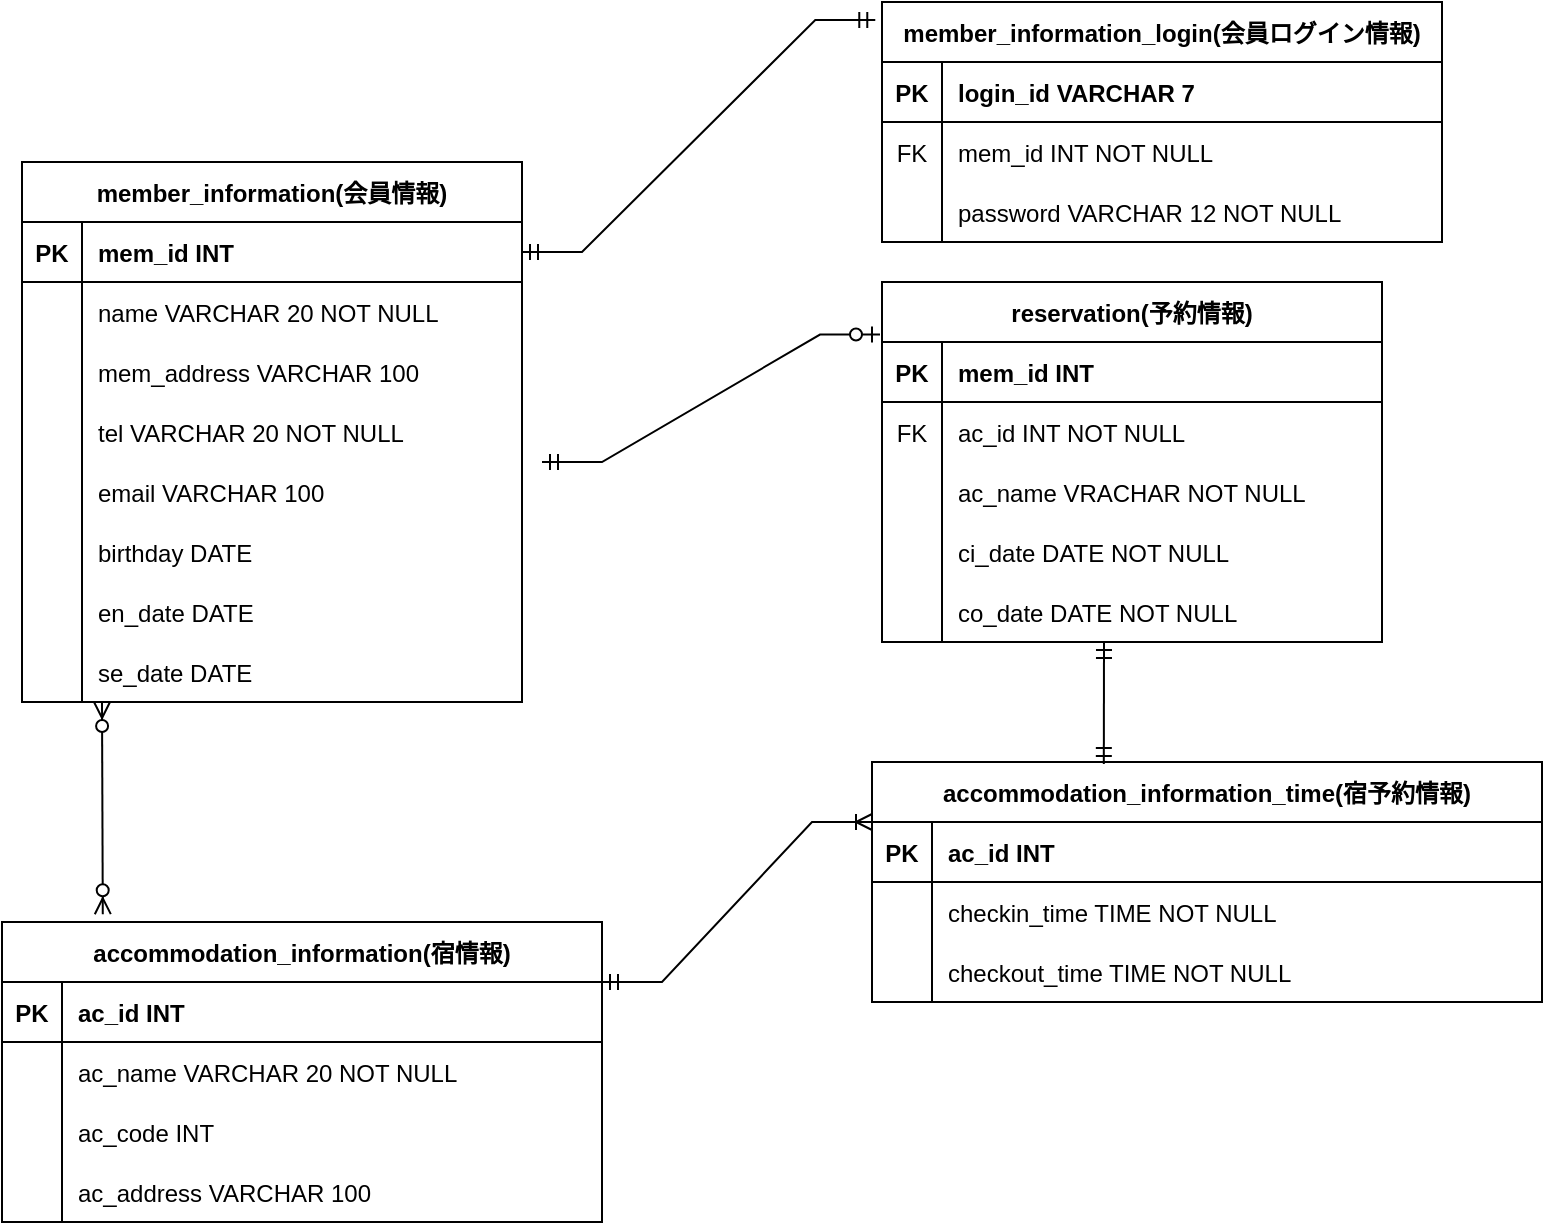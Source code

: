 <mxfile version="16.5.1" type="device"><diagram id="PTX03C8zozxvsGrrgiGg" name="ページ1"><mxGraphModel dx="1108" dy="553" grid="1" gridSize="10" guides="1" tooltips="1" connect="1" arrows="1" fold="1" page="1" pageScale="1" pageWidth="1100" pageHeight="1700" math="0" shadow="0"><root><mxCell id="0"/><mxCell id="1" parent="0"/><mxCell id="oQhTFOidL3MlDcBQ4KHN-1" value="member_information(会員情報)" style="shape=table;startSize=30;container=1;collapsible=1;childLayout=tableLayout;fixedRows=1;rowLines=0;fontStyle=1;align=center;resizeLast=1;" parent="1" vertex="1"><mxGeometry x="195" y="550" width="250" height="270" as="geometry"><mxRectangle x="330" y="570" width="150" height="30" as="alternateBounds"/></mxGeometry></mxCell><mxCell id="oQhTFOidL3MlDcBQ4KHN-2" value="" style="shape=tableRow;horizontal=0;startSize=0;swimlaneHead=0;swimlaneBody=0;fillColor=none;collapsible=0;dropTarget=0;points=[[0,0.5],[1,0.5]];portConstraint=eastwest;top=0;left=0;right=0;bottom=1;" parent="oQhTFOidL3MlDcBQ4KHN-1" vertex="1"><mxGeometry y="30" width="250" height="30" as="geometry"/></mxCell><mxCell id="oQhTFOidL3MlDcBQ4KHN-3" value="PK" style="shape=partialRectangle;connectable=0;fillColor=none;top=0;left=0;bottom=0;right=0;fontStyle=1;overflow=hidden;" parent="oQhTFOidL3MlDcBQ4KHN-2" vertex="1"><mxGeometry width="30" height="30" as="geometry"><mxRectangle width="30" height="30" as="alternateBounds"/></mxGeometry></mxCell><mxCell id="oQhTFOidL3MlDcBQ4KHN-4" value="mem_id INT" style="shape=partialRectangle;connectable=0;fillColor=none;top=0;left=0;bottom=0;right=0;align=left;spacingLeft=6;fontStyle=1;overflow=hidden;" parent="oQhTFOidL3MlDcBQ4KHN-2" vertex="1"><mxGeometry x="30" width="220" height="30" as="geometry"><mxRectangle width="220" height="30" as="alternateBounds"/></mxGeometry></mxCell><mxCell id="oQhTFOidL3MlDcBQ4KHN-5" value="" style="shape=tableRow;horizontal=0;startSize=0;swimlaneHead=0;swimlaneBody=0;fillColor=none;collapsible=0;dropTarget=0;points=[[0,0.5],[1,0.5]];portConstraint=eastwest;top=0;left=0;right=0;bottom=0;" parent="oQhTFOidL3MlDcBQ4KHN-1" vertex="1"><mxGeometry y="60" width="250" height="30" as="geometry"/></mxCell><mxCell id="oQhTFOidL3MlDcBQ4KHN-6" value="" style="shape=partialRectangle;connectable=0;fillColor=none;top=0;left=0;bottom=0;right=0;editable=1;overflow=hidden;" parent="oQhTFOidL3MlDcBQ4KHN-5" vertex="1"><mxGeometry width="30" height="30" as="geometry"><mxRectangle width="30" height="30" as="alternateBounds"/></mxGeometry></mxCell><mxCell id="oQhTFOidL3MlDcBQ4KHN-7" value="name VARCHAR 20 NOT NULL" style="shape=partialRectangle;connectable=0;fillColor=none;top=0;left=0;bottom=0;right=0;align=left;spacingLeft=6;overflow=hidden;" parent="oQhTFOidL3MlDcBQ4KHN-5" vertex="1"><mxGeometry x="30" width="220" height="30" as="geometry"><mxRectangle width="220" height="30" as="alternateBounds"/></mxGeometry></mxCell><mxCell id="oQhTFOidL3MlDcBQ4KHN-8" value="" style="shape=tableRow;horizontal=0;startSize=0;swimlaneHead=0;swimlaneBody=0;fillColor=none;collapsible=0;dropTarget=0;points=[[0,0.5],[1,0.5]];portConstraint=eastwest;top=0;left=0;right=0;bottom=0;" parent="oQhTFOidL3MlDcBQ4KHN-1" vertex="1"><mxGeometry y="90" width="250" height="30" as="geometry"/></mxCell><mxCell id="oQhTFOidL3MlDcBQ4KHN-9" value="" style="shape=partialRectangle;connectable=0;fillColor=none;top=0;left=0;bottom=0;right=0;editable=1;overflow=hidden;" parent="oQhTFOidL3MlDcBQ4KHN-8" vertex="1"><mxGeometry width="30" height="30" as="geometry"><mxRectangle width="30" height="30" as="alternateBounds"/></mxGeometry></mxCell><mxCell id="oQhTFOidL3MlDcBQ4KHN-10" value="mem_address VARCHAR 100 " style="shape=partialRectangle;connectable=0;fillColor=none;top=0;left=0;bottom=0;right=0;align=left;spacingLeft=6;overflow=hidden;" parent="oQhTFOidL3MlDcBQ4KHN-8" vertex="1"><mxGeometry x="30" width="220" height="30" as="geometry"><mxRectangle width="220" height="30" as="alternateBounds"/></mxGeometry></mxCell><mxCell id="oQhTFOidL3MlDcBQ4KHN-11" value="" style="shape=tableRow;horizontal=0;startSize=0;swimlaneHead=0;swimlaneBody=0;fillColor=none;collapsible=0;dropTarget=0;points=[[0,0.5],[1,0.5]];portConstraint=eastwest;top=0;left=0;right=0;bottom=0;" parent="oQhTFOidL3MlDcBQ4KHN-1" vertex="1"><mxGeometry y="120" width="250" height="30" as="geometry"/></mxCell><mxCell id="oQhTFOidL3MlDcBQ4KHN-12" value="" style="shape=partialRectangle;connectable=0;fillColor=none;top=0;left=0;bottom=0;right=0;editable=1;overflow=hidden;" parent="oQhTFOidL3MlDcBQ4KHN-11" vertex="1"><mxGeometry width="30" height="30" as="geometry"><mxRectangle width="30" height="30" as="alternateBounds"/></mxGeometry></mxCell><mxCell id="oQhTFOidL3MlDcBQ4KHN-13" value="tel VARCHAR 20 NOT NULL" style="shape=partialRectangle;connectable=0;fillColor=none;top=0;left=0;bottom=0;right=0;align=left;spacingLeft=6;overflow=hidden;" parent="oQhTFOidL3MlDcBQ4KHN-11" vertex="1"><mxGeometry x="30" width="220" height="30" as="geometry"><mxRectangle width="220" height="30" as="alternateBounds"/></mxGeometry></mxCell><mxCell id="oQhTFOidL3MlDcBQ4KHN-17" value="" style="shape=tableRow;horizontal=0;startSize=0;swimlaneHead=0;swimlaneBody=0;fillColor=none;collapsible=0;dropTarget=0;points=[[0,0.5],[1,0.5]];portConstraint=eastwest;top=0;left=0;right=0;bottom=0;" parent="oQhTFOidL3MlDcBQ4KHN-1" vertex="1"><mxGeometry y="150" width="250" height="30" as="geometry"/></mxCell><mxCell id="oQhTFOidL3MlDcBQ4KHN-18" value="" style="shape=partialRectangle;connectable=0;fillColor=none;top=0;left=0;bottom=0;right=0;editable=1;overflow=hidden;" parent="oQhTFOidL3MlDcBQ4KHN-17" vertex="1"><mxGeometry width="30" height="30" as="geometry"><mxRectangle width="30" height="30" as="alternateBounds"/></mxGeometry></mxCell><mxCell id="oQhTFOidL3MlDcBQ4KHN-19" value="email VARCHAR 100" style="shape=partialRectangle;connectable=0;fillColor=none;top=0;left=0;bottom=0;right=0;align=left;spacingLeft=6;overflow=hidden;" parent="oQhTFOidL3MlDcBQ4KHN-17" vertex="1"><mxGeometry x="30" width="220" height="30" as="geometry"><mxRectangle width="220" height="30" as="alternateBounds"/></mxGeometry></mxCell><mxCell id="oQhTFOidL3MlDcBQ4KHN-20" value="" style="shape=tableRow;horizontal=0;startSize=0;swimlaneHead=0;swimlaneBody=0;fillColor=none;collapsible=0;dropTarget=0;points=[[0,0.5],[1,0.5]];portConstraint=eastwest;top=0;left=0;right=0;bottom=0;" parent="oQhTFOidL3MlDcBQ4KHN-1" vertex="1"><mxGeometry y="180" width="250" height="30" as="geometry"/></mxCell><mxCell id="oQhTFOidL3MlDcBQ4KHN-21" value="" style="shape=partialRectangle;connectable=0;fillColor=none;top=0;left=0;bottom=0;right=0;editable=1;overflow=hidden;" parent="oQhTFOidL3MlDcBQ4KHN-20" vertex="1"><mxGeometry width="30" height="30" as="geometry"><mxRectangle width="30" height="30" as="alternateBounds"/></mxGeometry></mxCell><mxCell id="oQhTFOidL3MlDcBQ4KHN-22" value="birthday DATE" style="shape=partialRectangle;connectable=0;fillColor=none;top=0;left=0;bottom=0;right=0;align=left;spacingLeft=6;overflow=hidden;" parent="oQhTFOidL3MlDcBQ4KHN-20" vertex="1"><mxGeometry x="30" width="220" height="30" as="geometry"><mxRectangle width="220" height="30" as="alternateBounds"/></mxGeometry></mxCell><mxCell id="oQhTFOidL3MlDcBQ4KHN-23" value="" style="shape=tableRow;horizontal=0;startSize=0;swimlaneHead=0;swimlaneBody=0;fillColor=none;collapsible=0;dropTarget=0;points=[[0,0.5],[1,0.5]];portConstraint=eastwest;top=0;left=0;right=0;bottom=0;" parent="oQhTFOidL3MlDcBQ4KHN-1" vertex="1"><mxGeometry y="210" width="250" height="30" as="geometry"/></mxCell><mxCell id="oQhTFOidL3MlDcBQ4KHN-24" value="" style="shape=partialRectangle;connectable=0;fillColor=none;top=0;left=0;bottom=0;right=0;editable=1;overflow=hidden;" parent="oQhTFOidL3MlDcBQ4KHN-23" vertex="1"><mxGeometry width="30" height="30" as="geometry"><mxRectangle width="30" height="30" as="alternateBounds"/></mxGeometry></mxCell><mxCell id="oQhTFOidL3MlDcBQ4KHN-25" value="en_date DATE" style="shape=partialRectangle;connectable=0;fillColor=none;top=0;left=0;bottom=0;right=0;align=left;spacingLeft=6;overflow=hidden;" parent="oQhTFOidL3MlDcBQ4KHN-23" vertex="1"><mxGeometry x="30" width="220" height="30" as="geometry"><mxRectangle width="220" height="30" as="alternateBounds"/></mxGeometry></mxCell><mxCell id="oQhTFOidL3MlDcBQ4KHN-26" value="" style="shape=tableRow;horizontal=0;startSize=0;swimlaneHead=0;swimlaneBody=0;fillColor=none;collapsible=0;dropTarget=0;points=[[0,0.5],[1,0.5]];portConstraint=eastwest;top=0;left=0;right=0;bottom=0;" parent="oQhTFOidL3MlDcBQ4KHN-1" vertex="1"><mxGeometry y="240" width="250" height="30" as="geometry"/></mxCell><mxCell id="oQhTFOidL3MlDcBQ4KHN-27" value="" style="shape=partialRectangle;connectable=0;fillColor=none;top=0;left=0;bottom=0;right=0;editable=1;overflow=hidden;" parent="oQhTFOidL3MlDcBQ4KHN-26" vertex="1"><mxGeometry width="30" height="30" as="geometry"><mxRectangle width="30" height="30" as="alternateBounds"/></mxGeometry></mxCell><mxCell id="oQhTFOidL3MlDcBQ4KHN-28" value="se_date DATE" style="shape=partialRectangle;connectable=0;fillColor=none;top=0;left=0;bottom=0;right=0;align=left;spacingLeft=6;overflow=hidden;" parent="oQhTFOidL3MlDcBQ4KHN-26" vertex="1"><mxGeometry x="30" width="220" height="30" as="geometry"><mxRectangle width="220" height="30" as="alternateBounds"/></mxGeometry></mxCell><mxCell id="oQhTFOidL3MlDcBQ4KHN-29" value="member_information_login(会員ログイン情報)" style="shape=table;startSize=30;container=1;collapsible=1;childLayout=tableLayout;fixedRows=1;rowLines=0;fontStyle=1;align=center;resizeLast=1;" parent="1" vertex="1"><mxGeometry x="625" y="470" width="280" height="120" as="geometry"/></mxCell><mxCell id="oQhTFOidL3MlDcBQ4KHN-30" value="" style="shape=tableRow;horizontal=0;startSize=0;swimlaneHead=0;swimlaneBody=0;fillColor=none;collapsible=0;dropTarget=0;points=[[0,0.5],[1,0.5]];portConstraint=eastwest;top=0;left=0;right=0;bottom=1;" parent="oQhTFOidL3MlDcBQ4KHN-29" vertex="1"><mxGeometry y="30" width="280" height="30" as="geometry"/></mxCell><mxCell id="oQhTFOidL3MlDcBQ4KHN-31" value="PK" style="shape=partialRectangle;connectable=0;fillColor=none;top=0;left=0;bottom=0;right=0;fontStyle=1;overflow=hidden;" parent="oQhTFOidL3MlDcBQ4KHN-30" vertex="1"><mxGeometry width="30" height="30" as="geometry"><mxRectangle width="30" height="30" as="alternateBounds"/></mxGeometry></mxCell><mxCell id="oQhTFOidL3MlDcBQ4KHN-32" value="login_id VARCHAR 7" style="shape=partialRectangle;connectable=0;fillColor=none;top=0;left=0;bottom=0;right=0;align=left;spacingLeft=6;fontStyle=1;overflow=hidden;" parent="oQhTFOidL3MlDcBQ4KHN-30" vertex="1"><mxGeometry x="30" width="250" height="30" as="geometry"><mxRectangle width="250" height="30" as="alternateBounds"/></mxGeometry></mxCell><mxCell id="oQhTFOidL3MlDcBQ4KHN-33" value="" style="shape=tableRow;horizontal=0;startSize=0;swimlaneHead=0;swimlaneBody=0;fillColor=none;collapsible=0;dropTarget=0;points=[[0,0.5],[1,0.5]];portConstraint=eastwest;top=0;left=0;right=0;bottom=0;" parent="oQhTFOidL3MlDcBQ4KHN-29" vertex="1"><mxGeometry y="60" width="280" height="30" as="geometry"/></mxCell><mxCell id="oQhTFOidL3MlDcBQ4KHN-34" value="FK" style="shape=partialRectangle;connectable=0;fillColor=none;top=0;left=0;bottom=0;right=0;editable=1;overflow=hidden;" parent="oQhTFOidL3MlDcBQ4KHN-33" vertex="1"><mxGeometry width="30" height="30" as="geometry"><mxRectangle width="30" height="30" as="alternateBounds"/></mxGeometry></mxCell><mxCell id="oQhTFOidL3MlDcBQ4KHN-35" value="mem_id INT NOT NULL" style="shape=partialRectangle;connectable=0;fillColor=none;top=0;left=0;bottom=0;right=0;align=left;spacingLeft=6;overflow=hidden;" parent="oQhTFOidL3MlDcBQ4KHN-33" vertex="1"><mxGeometry x="30" width="250" height="30" as="geometry"><mxRectangle width="250" height="30" as="alternateBounds"/></mxGeometry></mxCell><mxCell id="oQhTFOidL3MlDcBQ4KHN-36" value="" style="shape=tableRow;horizontal=0;startSize=0;swimlaneHead=0;swimlaneBody=0;fillColor=none;collapsible=0;dropTarget=0;points=[[0,0.5],[1,0.5]];portConstraint=eastwest;top=0;left=0;right=0;bottom=0;" parent="oQhTFOidL3MlDcBQ4KHN-29" vertex="1"><mxGeometry y="90" width="280" height="30" as="geometry"/></mxCell><mxCell id="oQhTFOidL3MlDcBQ4KHN-37" value="" style="shape=partialRectangle;connectable=0;fillColor=none;top=0;left=0;bottom=0;right=0;editable=1;overflow=hidden;" parent="oQhTFOidL3MlDcBQ4KHN-36" vertex="1"><mxGeometry width="30" height="30" as="geometry"><mxRectangle width="30" height="30" as="alternateBounds"/></mxGeometry></mxCell><mxCell id="oQhTFOidL3MlDcBQ4KHN-38" value="password VARCHAR 12 NOT NULL" style="shape=partialRectangle;connectable=0;fillColor=none;top=0;left=0;bottom=0;right=0;align=left;spacingLeft=6;overflow=hidden;" parent="oQhTFOidL3MlDcBQ4KHN-36" vertex="1"><mxGeometry x="30" width="250" height="30" as="geometry"><mxRectangle width="250" height="30" as="alternateBounds"/></mxGeometry></mxCell><mxCell id="tTAAp74AXtqpUZNpE7kD-1" value="accommodation_information(宿情報)" style="shape=table;startSize=30;container=1;collapsible=1;childLayout=tableLayout;fixedRows=1;rowLines=0;fontStyle=1;align=center;resizeLast=1;" parent="1" vertex="1"><mxGeometry x="185" y="930" width="300" height="150" as="geometry"/></mxCell><mxCell id="tTAAp74AXtqpUZNpE7kD-2" value="" style="shape=tableRow;horizontal=0;startSize=0;swimlaneHead=0;swimlaneBody=0;fillColor=none;collapsible=0;dropTarget=0;points=[[0,0.5],[1,0.5]];portConstraint=eastwest;top=0;left=0;right=0;bottom=1;" parent="tTAAp74AXtqpUZNpE7kD-1" vertex="1"><mxGeometry y="30" width="300" height="30" as="geometry"/></mxCell><mxCell id="tTAAp74AXtqpUZNpE7kD-3" value="PK" style="shape=partialRectangle;connectable=0;fillColor=none;top=0;left=0;bottom=0;right=0;fontStyle=1;overflow=hidden;" parent="tTAAp74AXtqpUZNpE7kD-2" vertex="1"><mxGeometry width="30" height="30" as="geometry"><mxRectangle width="30" height="30" as="alternateBounds"/></mxGeometry></mxCell><mxCell id="tTAAp74AXtqpUZNpE7kD-4" value="ac_id INT" style="shape=partialRectangle;connectable=0;fillColor=none;top=0;left=0;bottom=0;right=0;align=left;spacingLeft=6;fontStyle=1;overflow=hidden;" parent="tTAAp74AXtqpUZNpE7kD-2" vertex="1"><mxGeometry x="30" width="270" height="30" as="geometry"><mxRectangle width="270" height="30" as="alternateBounds"/></mxGeometry></mxCell><mxCell id="tTAAp74AXtqpUZNpE7kD-5" value="" style="shape=tableRow;horizontal=0;startSize=0;swimlaneHead=0;swimlaneBody=0;fillColor=none;collapsible=0;dropTarget=0;points=[[0,0.5],[1,0.5]];portConstraint=eastwest;top=0;left=0;right=0;bottom=0;" parent="tTAAp74AXtqpUZNpE7kD-1" vertex="1"><mxGeometry y="60" width="300" height="30" as="geometry"/></mxCell><mxCell id="tTAAp74AXtqpUZNpE7kD-6" value="" style="shape=partialRectangle;connectable=0;fillColor=none;top=0;left=0;bottom=0;right=0;editable=1;overflow=hidden;" parent="tTAAp74AXtqpUZNpE7kD-5" vertex="1"><mxGeometry width="30" height="30" as="geometry"><mxRectangle width="30" height="30" as="alternateBounds"/></mxGeometry></mxCell><mxCell id="tTAAp74AXtqpUZNpE7kD-7" value="ac_name VARCHAR 20 NOT NULL" style="shape=partialRectangle;connectable=0;fillColor=none;top=0;left=0;bottom=0;right=0;align=left;spacingLeft=6;overflow=hidden;" parent="tTAAp74AXtqpUZNpE7kD-5" vertex="1"><mxGeometry x="30" width="270" height="30" as="geometry"><mxRectangle width="270" height="30" as="alternateBounds"/></mxGeometry></mxCell><mxCell id="tTAAp74AXtqpUZNpE7kD-8" value="" style="shape=tableRow;horizontal=0;startSize=0;swimlaneHead=0;swimlaneBody=0;fillColor=none;collapsible=0;dropTarget=0;points=[[0,0.5],[1,0.5]];portConstraint=eastwest;top=0;left=0;right=0;bottom=0;" parent="tTAAp74AXtqpUZNpE7kD-1" vertex="1"><mxGeometry y="90" width="300" height="30" as="geometry"/></mxCell><mxCell id="tTAAp74AXtqpUZNpE7kD-9" value="" style="shape=partialRectangle;connectable=0;fillColor=none;top=0;left=0;bottom=0;right=0;editable=1;overflow=hidden;" parent="tTAAp74AXtqpUZNpE7kD-8" vertex="1"><mxGeometry width="30" height="30" as="geometry"><mxRectangle width="30" height="30" as="alternateBounds"/></mxGeometry></mxCell><mxCell id="tTAAp74AXtqpUZNpE7kD-10" value="ac_code INT" style="shape=partialRectangle;connectable=0;fillColor=none;top=0;left=0;bottom=0;right=0;align=left;spacingLeft=6;overflow=hidden;" parent="tTAAp74AXtqpUZNpE7kD-8" vertex="1"><mxGeometry x="30" width="270" height="30" as="geometry"><mxRectangle width="270" height="30" as="alternateBounds"/></mxGeometry></mxCell><mxCell id="tTAAp74AXtqpUZNpE7kD-11" value="" style="shape=tableRow;horizontal=0;startSize=0;swimlaneHead=0;swimlaneBody=0;fillColor=none;collapsible=0;dropTarget=0;points=[[0,0.5],[1,0.5]];portConstraint=eastwest;top=0;left=0;right=0;bottom=0;" parent="tTAAp74AXtqpUZNpE7kD-1" vertex="1"><mxGeometry y="120" width="300" height="30" as="geometry"/></mxCell><mxCell id="tTAAp74AXtqpUZNpE7kD-12" value="" style="shape=partialRectangle;connectable=0;fillColor=none;top=0;left=0;bottom=0;right=0;editable=1;overflow=hidden;" parent="tTAAp74AXtqpUZNpE7kD-11" vertex="1"><mxGeometry width="30" height="30" as="geometry"><mxRectangle width="30" height="30" as="alternateBounds"/></mxGeometry></mxCell><mxCell id="tTAAp74AXtqpUZNpE7kD-13" value="ac_address VARCHAR 100" style="shape=partialRectangle;connectable=0;fillColor=none;top=0;left=0;bottom=0;right=0;align=left;spacingLeft=6;overflow=hidden;" parent="tTAAp74AXtqpUZNpE7kD-11" vertex="1"><mxGeometry x="30" width="270" height="30" as="geometry"><mxRectangle width="270" height="30" as="alternateBounds"/></mxGeometry></mxCell><mxCell id="tTAAp74AXtqpUZNpE7kD-15" value="accommodation_information_time(宿予約情報)" style="shape=table;startSize=30;container=1;collapsible=1;childLayout=tableLayout;fixedRows=1;rowLines=0;fontStyle=1;align=center;resizeLast=1;" parent="1" vertex="1"><mxGeometry x="620" y="850" width="335" height="120" as="geometry"/></mxCell><mxCell id="tTAAp74AXtqpUZNpE7kD-16" value="" style="shape=tableRow;horizontal=0;startSize=0;swimlaneHead=0;swimlaneBody=0;fillColor=none;collapsible=0;dropTarget=0;points=[[0,0.5],[1,0.5]];portConstraint=eastwest;top=0;left=0;right=0;bottom=1;" parent="tTAAp74AXtqpUZNpE7kD-15" vertex="1"><mxGeometry y="30" width="335" height="30" as="geometry"/></mxCell><mxCell id="tTAAp74AXtqpUZNpE7kD-17" value="PK" style="shape=partialRectangle;connectable=0;fillColor=none;top=0;left=0;bottom=0;right=0;fontStyle=1;overflow=hidden;" parent="tTAAp74AXtqpUZNpE7kD-16" vertex="1"><mxGeometry width="30" height="30" as="geometry"><mxRectangle width="30" height="30" as="alternateBounds"/></mxGeometry></mxCell><mxCell id="tTAAp74AXtqpUZNpE7kD-18" value="ac_id INT" style="shape=partialRectangle;connectable=0;fillColor=none;top=0;left=0;bottom=0;right=0;align=left;spacingLeft=6;fontStyle=1;overflow=hidden;" parent="tTAAp74AXtqpUZNpE7kD-16" vertex="1"><mxGeometry x="30" width="305" height="30" as="geometry"><mxRectangle width="305" height="30" as="alternateBounds"/></mxGeometry></mxCell><mxCell id="tTAAp74AXtqpUZNpE7kD-19" value="" style="shape=tableRow;horizontal=0;startSize=0;swimlaneHead=0;swimlaneBody=0;fillColor=none;collapsible=0;dropTarget=0;points=[[0,0.5],[1,0.5]];portConstraint=eastwest;top=0;left=0;right=0;bottom=0;" parent="tTAAp74AXtqpUZNpE7kD-15" vertex="1"><mxGeometry y="60" width="335" height="30" as="geometry"/></mxCell><mxCell id="tTAAp74AXtqpUZNpE7kD-20" value="" style="shape=partialRectangle;connectable=0;fillColor=none;top=0;left=0;bottom=0;right=0;editable=1;overflow=hidden;" parent="tTAAp74AXtqpUZNpE7kD-19" vertex="1"><mxGeometry width="30" height="30" as="geometry"><mxRectangle width="30" height="30" as="alternateBounds"/></mxGeometry></mxCell><mxCell id="tTAAp74AXtqpUZNpE7kD-21" value="checkin_time TIME NOT NULL" style="shape=partialRectangle;connectable=0;fillColor=none;top=0;left=0;bottom=0;right=0;align=left;spacingLeft=6;overflow=hidden;" parent="tTAAp74AXtqpUZNpE7kD-19" vertex="1"><mxGeometry x="30" width="305" height="30" as="geometry"><mxRectangle width="305" height="30" as="alternateBounds"/></mxGeometry></mxCell><mxCell id="tTAAp74AXtqpUZNpE7kD-22" value="" style="shape=tableRow;horizontal=0;startSize=0;swimlaneHead=0;swimlaneBody=0;fillColor=none;collapsible=0;dropTarget=0;points=[[0,0.5],[1,0.5]];portConstraint=eastwest;top=0;left=0;right=0;bottom=0;" parent="tTAAp74AXtqpUZNpE7kD-15" vertex="1"><mxGeometry y="90" width="335" height="30" as="geometry"/></mxCell><mxCell id="tTAAp74AXtqpUZNpE7kD-23" value="" style="shape=partialRectangle;connectable=0;fillColor=none;top=0;left=0;bottom=0;right=0;editable=1;overflow=hidden;" parent="tTAAp74AXtqpUZNpE7kD-22" vertex="1"><mxGeometry width="30" height="30" as="geometry"><mxRectangle width="30" height="30" as="alternateBounds"/></mxGeometry></mxCell><mxCell id="tTAAp74AXtqpUZNpE7kD-24" value="checkout_time TIME NOT NULL" style="shape=partialRectangle;connectable=0;fillColor=none;top=0;left=0;bottom=0;right=0;align=left;spacingLeft=6;overflow=hidden;fontStyle=0" parent="tTAAp74AXtqpUZNpE7kD-22" vertex="1"><mxGeometry x="30" width="305" height="30" as="geometry"><mxRectangle width="305" height="30" as="alternateBounds"/></mxGeometry></mxCell><mxCell id="tTAAp74AXtqpUZNpE7kD-28" value="reservation(予約情報)" style="shape=table;startSize=30;container=1;collapsible=1;childLayout=tableLayout;fixedRows=1;rowLines=0;fontStyle=1;align=center;resizeLast=1;" parent="1" vertex="1"><mxGeometry x="625" y="610" width="250" height="180" as="geometry"/></mxCell><mxCell id="tTAAp74AXtqpUZNpE7kD-29" value="" style="shape=tableRow;horizontal=0;startSize=0;swimlaneHead=0;swimlaneBody=0;fillColor=none;collapsible=0;dropTarget=0;points=[[0,0.5],[1,0.5]];portConstraint=eastwest;top=0;left=0;right=0;bottom=1;" parent="tTAAp74AXtqpUZNpE7kD-28" vertex="1"><mxGeometry y="30" width="250" height="30" as="geometry"/></mxCell><mxCell id="tTAAp74AXtqpUZNpE7kD-30" value="PK" style="shape=partialRectangle;connectable=0;fillColor=none;top=0;left=0;bottom=0;right=0;fontStyle=1;overflow=hidden;" parent="tTAAp74AXtqpUZNpE7kD-29" vertex="1"><mxGeometry width="30" height="30" as="geometry"><mxRectangle width="30" height="30" as="alternateBounds"/></mxGeometry></mxCell><mxCell id="tTAAp74AXtqpUZNpE7kD-31" value="mem_id INT" style="shape=partialRectangle;connectable=0;fillColor=none;top=0;left=0;bottom=0;right=0;align=left;spacingLeft=6;fontStyle=1;overflow=hidden;" parent="tTAAp74AXtqpUZNpE7kD-29" vertex="1"><mxGeometry x="30" width="220" height="30" as="geometry"><mxRectangle width="220" height="30" as="alternateBounds"/></mxGeometry></mxCell><mxCell id="tTAAp74AXtqpUZNpE7kD-32" value="" style="shape=tableRow;horizontal=0;startSize=0;swimlaneHead=0;swimlaneBody=0;fillColor=none;collapsible=0;dropTarget=0;points=[[0,0.5],[1,0.5]];portConstraint=eastwest;top=0;left=0;right=0;bottom=0;" parent="tTAAp74AXtqpUZNpE7kD-28" vertex="1"><mxGeometry y="60" width="250" height="30" as="geometry"/></mxCell><mxCell id="tTAAp74AXtqpUZNpE7kD-33" value="FK" style="shape=partialRectangle;connectable=0;fillColor=none;top=0;left=0;bottom=0;right=0;editable=1;overflow=hidden;" parent="tTAAp74AXtqpUZNpE7kD-32" vertex="1"><mxGeometry width="30" height="30" as="geometry"><mxRectangle width="30" height="30" as="alternateBounds"/></mxGeometry></mxCell><mxCell id="tTAAp74AXtqpUZNpE7kD-34" value="ac_id INT NOT NULL" style="shape=partialRectangle;connectable=0;fillColor=none;top=0;left=0;bottom=0;right=0;align=left;spacingLeft=6;overflow=hidden;" parent="tTAAp74AXtqpUZNpE7kD-32" vertex="1"><mxGeometry x="30" width="220" height="30" as="geometry"><mxRectangle width="220" height="30" as="alternateBounds"/></mxGeometry></mxCell><mxCell id="tTAAp74AXtqpUZNpE7kD-35" value="" style="shape=tableRow;horizontal=0;startSize=0;swimlaneHead=0;swimlaneBody=0;fillColor=none;collapsible=0;dropTarget=0;points=[[0,0.5],[1,0.5]];portConstraint=eastwest;top=0;left=0;right=0;bottom=0;" parent="tTAAp74AXtqpUZNpE7kD-28" vertex="1"><mxGeometry y="90" width="250" height="30" as="geometry"/></mxCell><mxCell id="tTAAp74AXtqpUZNpE7kD-36" value="" style="shape=partialRectangle;connectable=0;fillColor=none;top=0;left=0;bottom=0;right=0;editable=1;overflow=hidden;" parent="tTAAp74AXtqpUZNpE7kD-35" vertex="1"><mxGeometry width="30" height="30" as="geometry"><mxRectangle width="30" height="30" as="alternateBounds"/></mxGeometry></mxCell><mxCell id="tTAAp74AXtqpUZNpE7kD-37" value="ac_name VRACHAR NOT NULL" style="shape=partialRectangle;connectable=0;fillColor=none;top=0;left=0;bottom=0;right=0;align=left;spacingLeft=6;overflow=hidden;" parent="tTAAp74AXtqpUZNpE7kD-35" vertex="1"><mxGeometry x="30" width="220" height="30" as="geometry"><mxRectangle width="220" height="30" as="alternateBounds"/></mxGeometry></mxCell><mxCell id="tTAAp74AXtqpUZNpE7kD-41" value="" style="shape=tableRow;horizontal=0;startSize=0;swimlaneHead=0;swimlaneBody=0;fillColor=none;collapsible=0;dropTarget=0;points=[[0,0.5],[1,0.5]];portConstraint=eastwest;top=0;left=0;right=0;bottom=0;" parent="tTAAp74AXtqpUZNpE7kD-28" vertex="1"><mxGeometry y="120" width="250" height="30" as="geometry"/></mxCell><mxCell id="tTAAp74AXtqpUZNpE7kD-42" value="" style="shape=partialRectangle;connectable=0;fillColor=none;top=0;left=0;bottom=0;right=0;editable=1;overflow=hidden;" parent="tTAAp74AXtqpUZNpE7kD-41" vertex="1"><mxGeometry width="30" height="30" as="geometry"><mxRectangle width="30" height="30" as="alternateBounds"/></mxGeometry></mxCell><mxCell id="tTAAp74AXtqpUZNpE7kD-43" value="ci_date DATE NOT NULL" style="shape=partialRectangle;connectable=0;fillColor=none;top=0;left=0;bottom=0;right=0;align=left;spacingLeft=6;overflow=hidden;" parent="tTAAp74AXtqpUZNpE7kD-41" vertex="1"><mxGeometry x="30" width="220" height="30" as="geometry"><mxRectangle width="220" height="30" as="alternateBounds"/></mxGeometry></mxCell><mxCell id="nLKcE7LhkzVVmYxrhHHa-1" value="" style="shape=tableRow;horizontal=0;startSize=0;swimlaneHead=0;swimlaneBody=0;fillColor=none;collapsible=0;dropTarget=0;points=[[0,0.5],[1,0.5]];portConstraint=eastwest;top=0;left=0;right=0;bottom=0;" parent="tTAAp74AXtqpUZNpE7kD-28" vertex="1"><mxGeometry y="150" width="250" height="30" as="geometry"/></mxCell><mxCell id="nLKcE7LhkzVVmYxrhHHa-2" value="" style="shape=partialRectangle;connectable=0;fillColor=none;top=0;left=0;bottom=0;right=0;editable=1;overflow=hidden;" parent="nLKcE7LhkzVVmYxrhHHa-1" vertex="1"><mxGeometry width="30" height="30" as="geometry"><mxRectangle width="30" height="30" as="alternateBounds"/></mxGeometry></mxCell><mxCell id="nLKcE7LhkzVVmYxrhHHa-3" value="co_date DATE NOT NULL" style="shape=partialRectangle;connectable=0;fillColor=none;top=0;left=0;bottom=0;right=0;align=left;spacingLeft=6;overflow=hidden;" parent="nLKcE7LhkzVVmYxrhHHa-1" vertex="1"><mxGeometry x="30" width="220" height="30" as="geometry"><mxRectangle width="220" height="30" as="alternateBounds"/></mxGeometry></mxCell><mxCell id="tTAAp74AXtqpUZNpE7kD-44" value="" style="edgeStyle=entityRelationEdgeStyle;fontSize=12;html=1;endArrow=ERmandOne;startArrow=ERmandOne;rounded=0;exitX=1;exitY=0.5;exitDx=0;exitDy=0;entryX=-0.012;entryY=0.075;entryDx=0;entryDy=0;entryPerimeter=0;" parent="1" source="oQhTFOidL3MlDcBQ4KHN-2" target="oQhTFOidL3MlDcBQ4KHN-29" edge="1"><mxGeometry width="100" height="100" relative="1" as="geometry"><mxPoint x="475" y="660" as="sourcePoint"/><mxPoint x="625" y="540" as="targetPoint"/></mxGeometry></mxCell><mxCell id="tTAAp74AXtqpUZNpE7kD-47" value="" style="edgeStyle=entityRelationEdgeStyle;fontSize=12;html=1;endArrow=ERzeroToOne;startArrow=ERmandOne;rounded=0;entryX=-0.004;entryY=0.146;entryDx=0;entryDy=0;entryPerimeter=0;exitX=1.04;exitY=0;exitDx=0;exitDy=0;exitPerimeter=0;" parent="1" source="oQhTFOidL3MlDcBQ4KHN-17" target="tTAAp74AXtqpUZNpE7kD-28" edge="1"><mxGeometry width="100" height="100" relative="1" as="geometry"><mxPoint x="525" y="830" as="sourcePoint"/><mxPoint x="625" y="730" as="targetPoint"/></mxGeometry></mxCell><mxCell id="tTAAp74AXtqpUZNpE7kD-48" value="" style="edgeStyle=entityRelationEdgeStyle;fontSize=12;html=1;endArrow=ERoneToMany;startArrow=ERmandOne;rounded=0;entryX=0;entryY=0.25;entryDx=0;entryDy=0;" parent="1" target="tTAAp74AXtqpUZNpE7kD-15" edge="1"><mxGeometry width="100" height="100" relative="1" as="geometry"><mxPoint x="485" y="960" as="sourcePoint"/><mxPoint x="585" y="860" as="targetPoint"/></mxGeometry></mxCell><mxCell id="tTAAp74AXtqpUZNpE7kD-51" value="" style="fontSize=12;html=1;endArrow=ERzeroToMany;endFill=1;startArrow=ERzeroToMany;rounded=0;exitX=0.168;exitY=-0.026;exitDx=0;exitDy=0;exitPerimeter=0;" parent="1" source="tTAAp74AXtqpUZNpE7kD-1" edge="1"><mxGeometry width="100" height="100" relative="1" as="geometry"><mxPoint x="525" y="830" as="sourcePoint"/><mxPoint x="235" y="820" as="targetPoint"/></mxGeometry></mxCell><mxCell id="zMAAcUA_6ikYyugQMRSl-1" value="" style="fontSize=12;html=1;endArrow=ERmandOne;startArrow=ERmandOne;rounded=0;exitX=0.346;exitY=0.008;exitDx=0;exitDy=0;exitPerimeter=0;" edge="1" parent="1" source="tTAAp74AXtqpUZNpE7kD-15"><mxGeometry width="100" height="100" relative="1" as="geometry"><mxPoint x="500" y="840" as="sourcePoint"/><mxPoint x="736" y="790" as="targetPoint"/></mxGeometry></mxCell></root></mxGraphModel></diagram></mxfile>